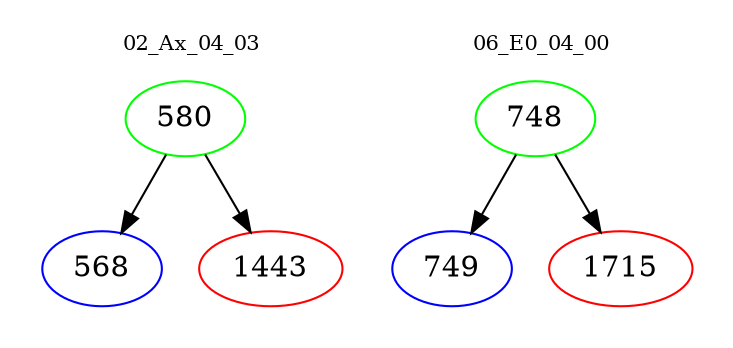 digraph{
subgraph cluster_0 {
color = white
label = "02_Ax_04_03";
fontsize=10;
T0_580 [label="580", color="green"]
T0_580 -> T0_568 [color="black"]
T0_568 [label="568", color="blue"]
T0_580 -> T0_1443 [color="black"]
T0_1443 [label="1443", color="red"]
}
subgraph cluster_1 {
color = white
label = "06_E0_04_00";
fontsize=10;
T1_748 [label="748", color="green"]
T1_748 -> T1_749 [color="black"]
T1_749 [label="749", color="blue"]
T1_748 -> T1_1715 [color="black"]
T1_1715 [label="1715", color="red"]
}
}
